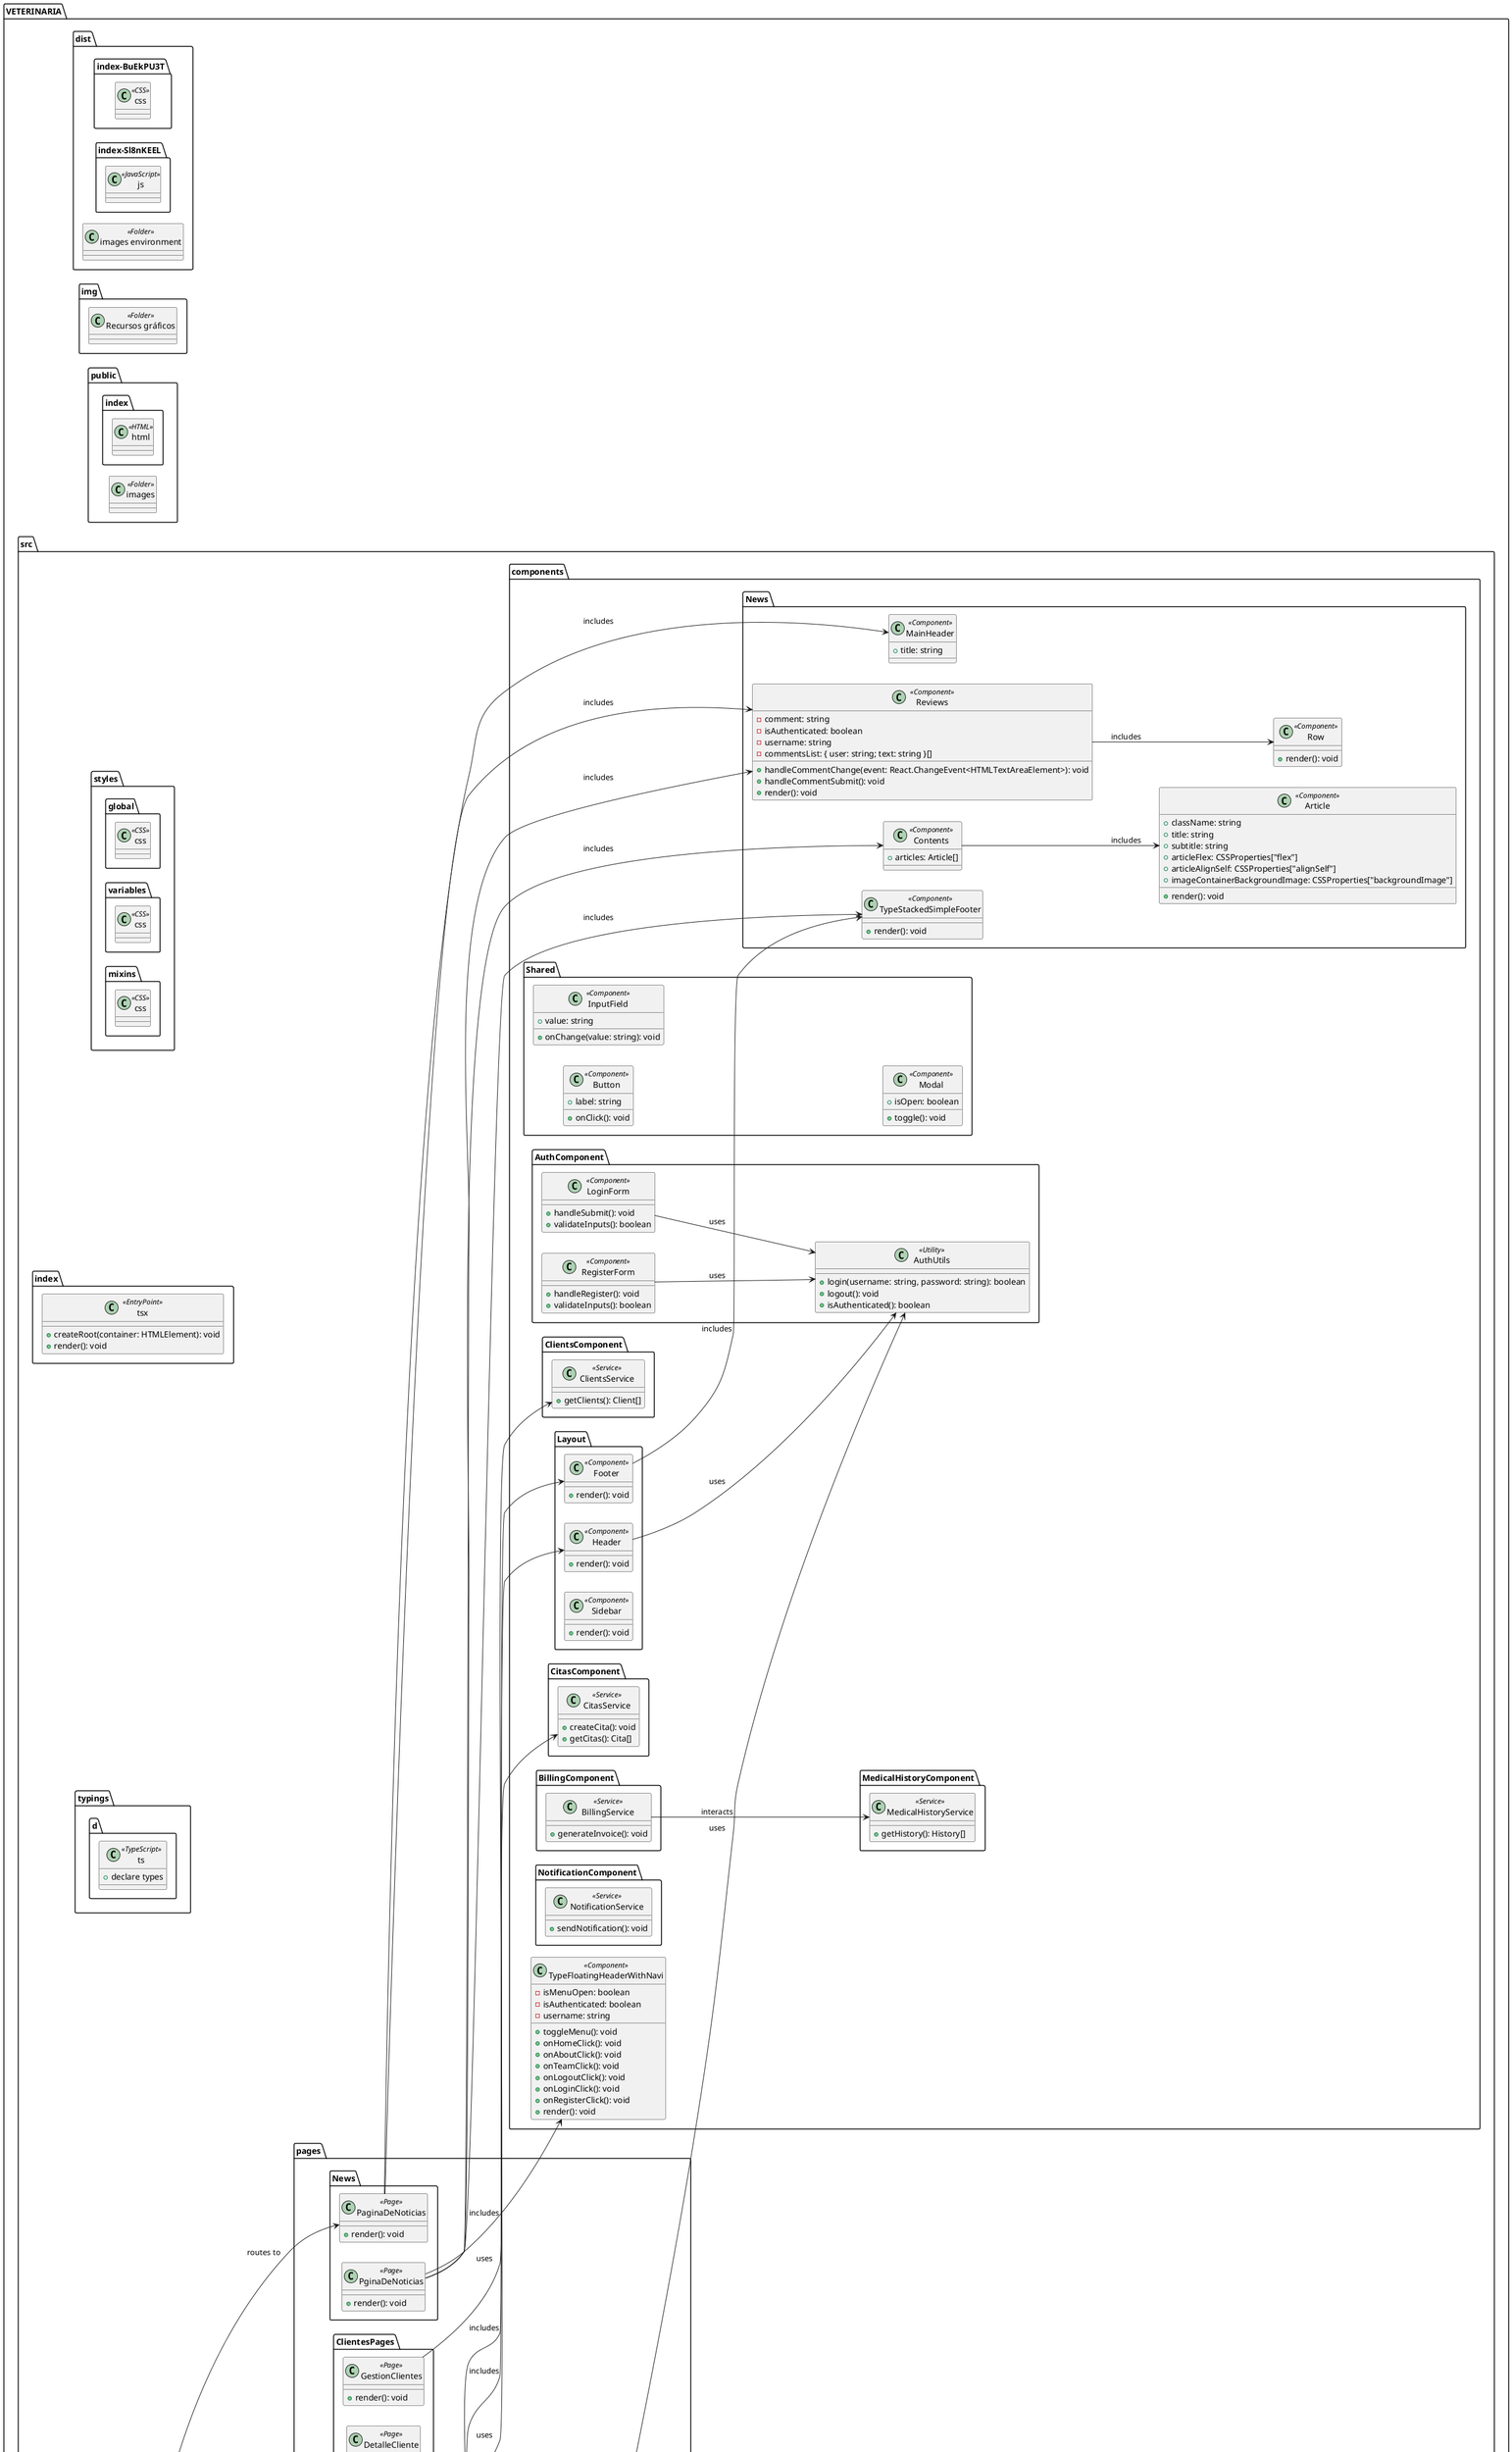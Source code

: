 @startuml
left to right direction

package "VETERINARIA" {
    package "dist" {
        class "index-BuEkPU3T.css" <<CSS>>
        class "index-Sl8nKEEL.js" <<JavaScript>>
        class "images environment" <<Folder>>
    }

    package "img" {
        class "Recursos gráficos" <<Folder>>
    }

    package "public" {
        class "index.html" <<HTML>>
        class "images" <<Folder>>
    }

    package "src" {
        package "components" {
            package "AuthComponent" {
                class "LoginForm" <<Component>> {
                    +handleSubmit(): void
                    +validateInputs(): boolean
                }
                class "RegisterForm" <<Component>> {
                    +handleRegister(): void
                    +validateInputs(): boolean
                }
                class "AuthUtils" <<Utility>> {
                    +login(username: string, password: string): boolean
                    +logout(): void
                    +isAuthenticated(): boolean
                }
            }
            package "Shared" {
                class "Button" <<Component>> {
                    +label: string
                    +onClick(): void
                }
                class "InputField" <<Component>> {
                    +value: string
                    +onChange(value: string): void
                }
                class "Modal" <<Component>> {
                    +isOpen: boolean
                    +toggle(): void
                }
            }
            package "Layout" {
                class "Header" <<Component>> {
                    +render(): void
                }
                class "Footer" <<Component>> {
                    +render(): void
                }
                class "Sidebar" <<Component>> {
                    +render(): void
                }
            }
            package "News" {
                class "Article" <<Component>> {
                    +className: string
                    +title: string
                    +subtitle: string
                    +articleFlex: CSSProperties["flex"]
                    +articleAlignSelf: CSSProperties["alignSelf"]
                    +imageContainerBackgroundImage: CSSProperties["backgroundImage"]
                    +render(): void
                }
                class "Contents" <<Component>> {
                    +articles: Article[]
                }
                class "MainHeader" <<Component>> {
                    +title: string
                }
                class "Reviews" <<Component>> {
                    -comment: string
                    -isAuthenticated: boolean
                    -username: string
                    -commentsList: { user: string; text: string }[]
                    +handleCommentChange(event: React.ChangeEvent<HTMLTextAreaElement>): void
                    +handleCommentSubmit(): void
                    +render(): void
                }
                class "Row" <<Component>> {
                    +render(): void
                }
                class "TypeStackedSimpleFooter" <<Component>> {
                    +render(): void
                }
            }
            package "CitasComponent" {
                class "CitasService" <<Service>> {
                    +createCita(): void
                    +getCitas(): Cita[]
                }
            }
            package "ClientsComponent" {
                class "ClientsService" <<Service>> {
                    +getClients(): Client[]
                }
            }
            package "BillingComponent" {
                class "BillingService" <<Service>> {
                    +generateInvoice(): void
                }
            }
            package "MedicalHistoryComponent" {
                class "MedicalHistoryService" <<Service>> {
                    +getHistory(): History[]
                }
            }
            package "NotificationComponent" {
                class "NotificationService" <<Service>> {
                    +sendNotification(): void
                }
            }
            class "TypeFloatingHeaderWithNavi" <<Component>> {
                -isMenuOpen: boolean
                -isAuthenticated: boolean
                -username: string
                +toggleMenu(): void
                +onHomeClick(): void
                +onAboutClick(): void
                +onTeamClick(): void
                +onLogoutClick(): void
                +onLoginClick(): void
                +onRegisterClick(): void
                +render(): void
            }
        }

        package "pages" {
            package "AuthPages" {
                class "VistaInicioDeSesion" <<Page>> {
                    -showPassword: boolean
                    -email: string
                    -password: string
                    +togglePasswordVisibility(): void
                    +handleLogin(): void
                    +render(): void
                }
                class "VistaRegistra" <<Page>> {
                    +render(): void
                }
                class "PasswordRecovery" <<Page>> {
                    +render(): void
                }
            }
            package "Home" {
                class "VeterinariaMascoHogar" <<Page>> {
                    -videoRef: HTMLVideoElement
                    +handleVideoClick(): void
                    +render(): void
                }
                class "Dashboard" <<Page>> {
                    +render(): void
                }
            }
            package "CitasPages" {
                class "GestionCitas" <<Page>> {
                    +render(): void
                }
                class "SolicitarCita" <<Page>> {
                    +render(): void
                }
            }
            package "ClientesPages" {
                class "GestionClientes" <<Page>> {
                    +render(): void
                }
                class "DetalleCliente" <<Page>> {
                    +render(): void
                }
            }
            package "News" {
                class "PaginaDeNoticias" <<Page>> {
                    +render(): void
                }
                class "PginaDeNoticias" <<Page>> {
                    +render(): void
                }
            }
        }

        package "styles" {
            class "global.css" <<CSS>>
            class "variables.css" <<CSS>>
            class "mixins.css" <<CSS>>
        }

        class "App" <<Root>> {
            +useEffect(): void
            +render(): void
        }
        class "index.tsx" <<EntryPoint>> {
            +createRoot(container: HTMLElement): void
            +render(): void
        }
        class "reportWebVitals" <<Utility>> {
            +logPerformance(): void
        }
        class "typings.d.ts" <<TypeScript>> {
            +declare types
        }
    }

    package "node_modules" {
        class "Dependencies" <<Folder>>
    }
}

"LoginForm" --> "AuthUtils" : uses
"RegisterForm" --> "AuthUtils" : uses
"Header" --> "AuthUtils" : uses
"Footer" --> "TypeStackedSimpleFooter" : includes
"VeterinariaMascoHogar" --> "Header" : includes
"VeterinariaMascoHogar" --> "Footer" : includes
"VeterinariaMascoHogar" --> "VistaInicioDeSesion" : uses
"VistaInicioDeSesion" --> "AuthUtils" : uses
"App" --> "VeterinariaMascoHogar" : routes to
"App" --> "PaginaDeNoticias" : routes to
"App" --> "VistaInicioDeSesion" : routes to
"App" --> "VistaDeEntornoDeSesionUsu" : routes to
"index.tsx" --> "App" : renders
"PginaDeNoticias" --> "TypeFloatingHeaderWithNavi" : includes
"PginaDeNoticias" --> "Contents" : includes
"PginaDeNoticias" --> "Reviews" : includes
"PginaDeNoticias" --> "TypeStackedSimpleFooter" : includes
"Reviews" --> "Row" : includes
"Contents" --> "Article" : includes
"GestionCitas" --> "CitasService" : uses
"GestionClientes" --> "ClientsService" : uses
"BillingService" --> "MedicalHistoryService" : interacts
"PaginaDeNoticias" --> "Reviews" : includes
"PaginaDeNoticias" --> "MainHeader" : includes
"App" --> "index.tsx" : entry point
@enduml